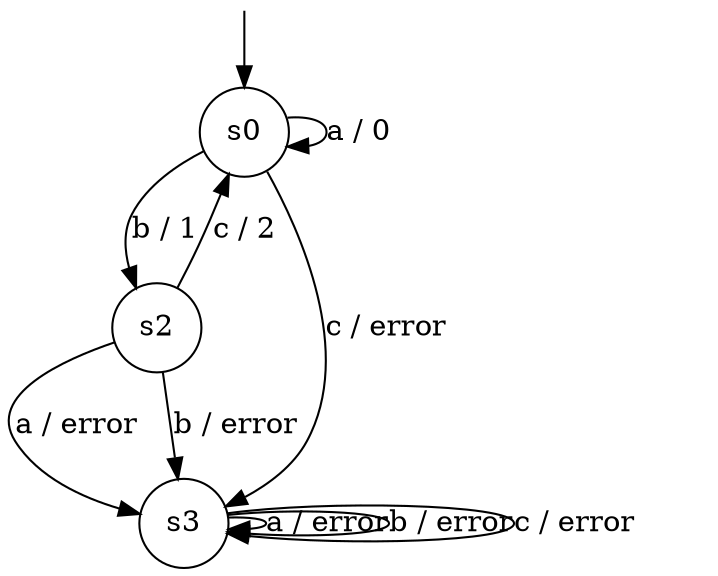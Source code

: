 digraph g {

	 s0 [shape = "circle" label="s0"];
	 s2 [shape = "circle" label="s2"];
	 s3 [shape = "circle" label="s3"];
	 s0 -> s0 [label="a / 0"];
	 s0 -> s2 [label="b / 1"];
	 s0 -> s3 [label="c / error"];
	
	 s2 -> s3 [label="a / error"];
	 s2 -> s3 [label="b / error"];
	 s2 -> s0 [label="c / 2"];

	 s3 -> s3 [label="a / error"];
	 s3 -> s3 [label="b / error"];
	 s3 -> s3 [label="c / error"];
	 
__start0 [label="" shape="none" width="0" height="0"];
		__start0 -> s0;

}

